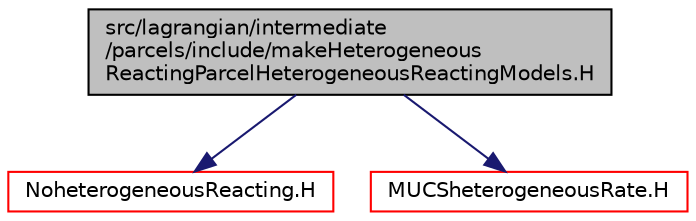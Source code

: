 digraph "src/lagrangian/intermediate/parcels/include/makeHeterogeneousReactingParcelHeterogeneousReactingModels.H"
{
  bgcolor="transparent";
  edge [fontname="Helvetica",fontsize="10",labelfontname="Helvetica",labelfontsize="10"];
  node [fontname="Helvetica",fontsize="10",shape=record];
  Node1 [label="src/lagrangian/intermediate\l/parcels/include/makeHeterogeneous\lReactingParcelHeterogeneousReactingModels.H",height=0.2,width=0.4,color="black", fillcolor="grey75", style="filled" fontcolor="black"];
  Node1 -> Node2 [color="midnightblue",fontsize="10",style="solid",fontname="Helvetica"];
  Node2 [label="NoheterogeneousReacting.H",height=0.2,width=0.4,color="red",URL="$NoheterogeneousReacting_8H.html"];
  Node1 -> Node3 [color="midnightblue",fontsize="10",style="solid",fontname="Helvetica"];
  Node3 [label="MUCSheterogeneousRate.H",height=0.2,width=0.4,color="red",URL="$MUCSheterogeneousRate_8H.html"];
}
